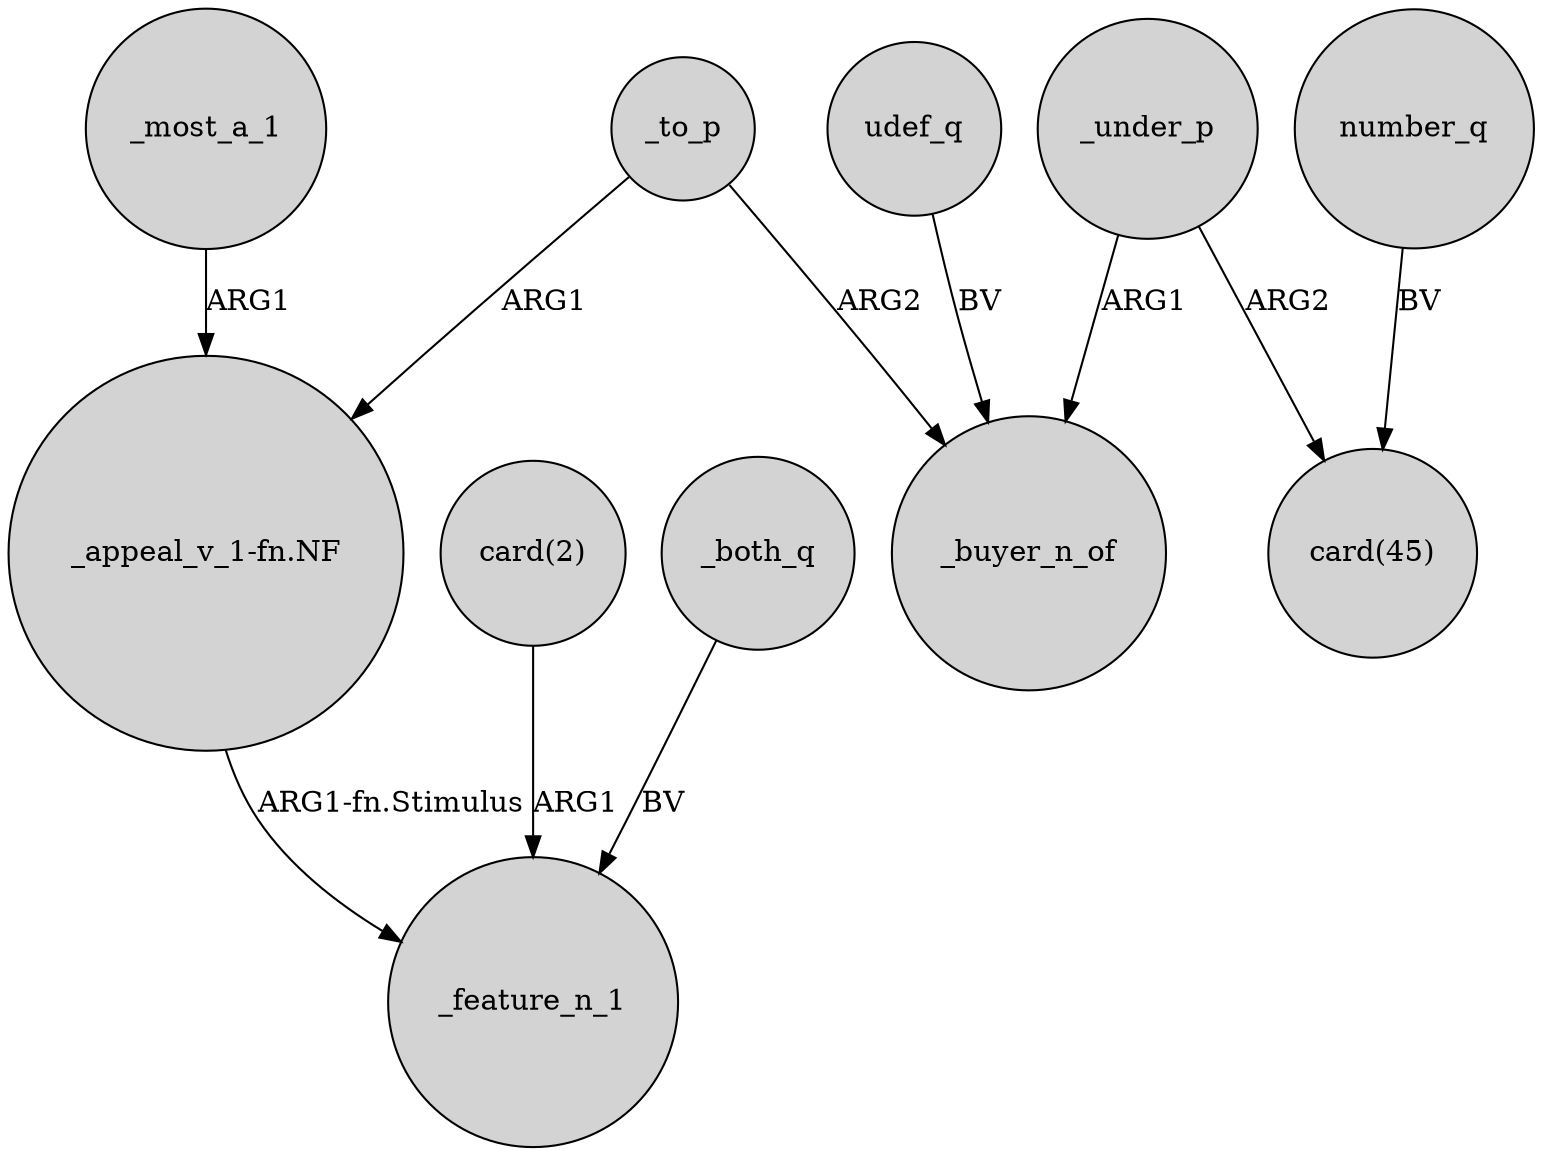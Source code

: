 digraph {
	node [shape=circle style=filled]
	_to_p -> "_appeal_v_1-fn.NF" [label=ARG1]
	"card(2)" -> _feature_n_1 [label=ARG1]
	number_q -> "card(45)" [label=BV]
	_both_q -> _feature_n_1 [label=BV]
	_under_p -> _buyer_n_of [label=ARG1]
	_most_a_1 -> "_appeal_v_1-fn.NF" [label=ARG1]
	"_appeal_v_1-fn.NF" -> _feature_n_1 [label="ARG1-fn.Stimulus"]
	_under_p -> "card(45)" [label=ARG2]
	udef_q -> _buyer_n_of [label=BV]
	_to_p -> _buyer_n_of [label=ARG2]
}
